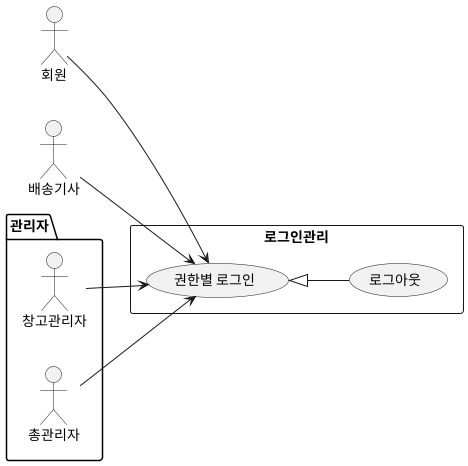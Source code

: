

@startuml

left to right direction
package "관리자"{
actor "창고관리자" as wh_manager
actor "총관리자" as admin
}
actor "회원" as user
actor "배송기사" as delivery

rectangle "로그인관리"{
user-->(권한별 로그인)
wh_manager-->(권한별 로그인)
admin-->(권한별 로그인)
delivery-->(권한별 로그인)

(권한별 로그인)<|--(로그아웃)

}
@enduml

